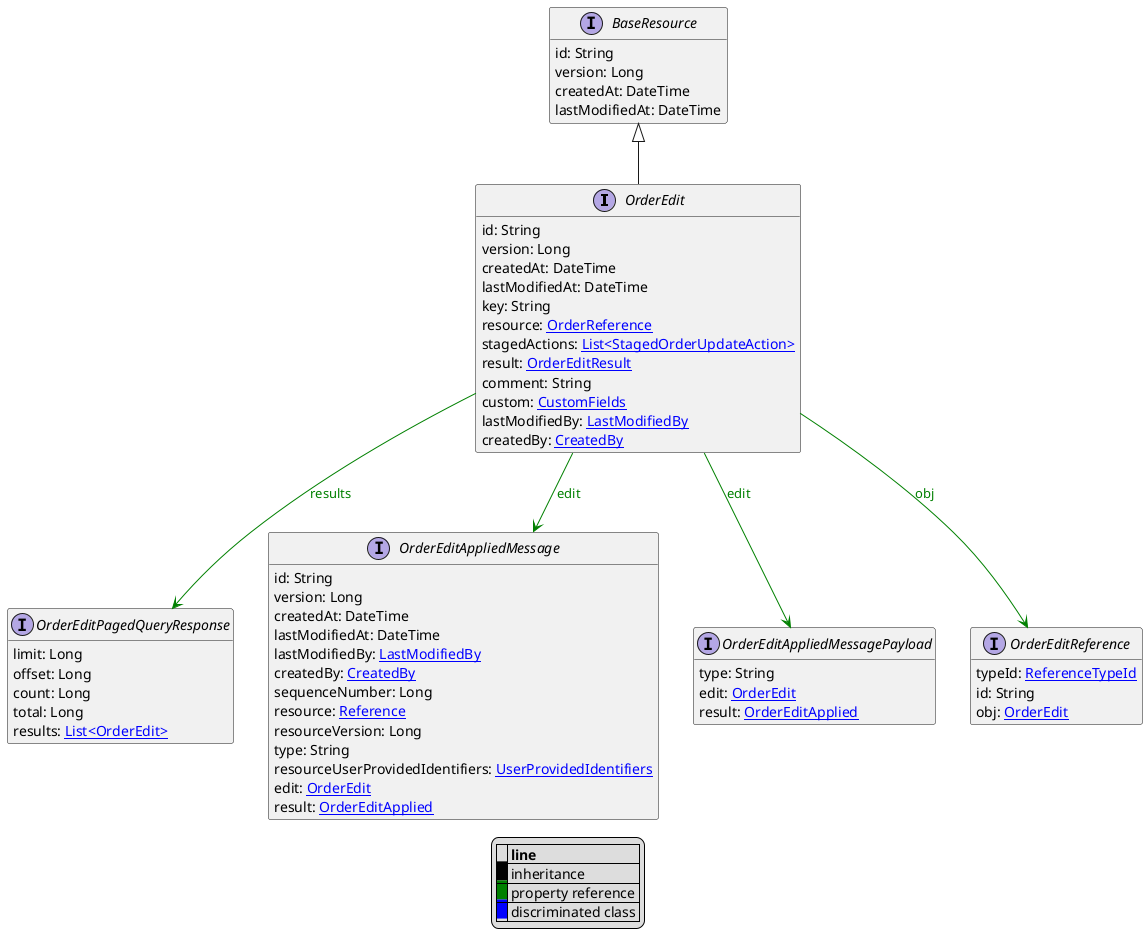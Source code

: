 @startuml

hide empty fields
hide empty methods
legend
|= |= line |
|<back:black>   </back>| inheritance |
|<back:green>   </back>| property reference |
|<back:blue>   </back>| discriminated class |
endlegend
interface OrderEdit [[OrderEdit.svg]] extends BaseResource {
    id: String
    version: Long
    createdAt: DateTime
    lastModifiedAt: DateTime
    key: String
    resource: [[OrderReference.svg OrderReference]]
    stagedActions: [[StagedOrderUpdateAction.svg List<StagedOrderUpdateAction>]]
    result: [[OrderEditResult.svg OrderEditResult]]
    comment: String
    custom: [[CustomFields.svg CustomFields]]
    lastModifiedBy: [[LastModifiedBy.svg LastModifiedBy]]
    createdBy: [[CreatedBy.svg CreatedBy]]
}
interface BaseResource [[BaseResource.svg]]  {
    id: String
    version: Long
    createdAt: DateTime
    lastModifiedAt: DateTime
}


interface OrderEditPagedQueryResponse [[OrderEditPagedQueryResponse.svg]]  {
    limit: Long
    offset: Long
    count: Long
    total: Long
    results: [[OrderEdit.svg List<OrderEdit>]]
}
interface OrderEditAppliedMessage [[OrderEditAppliedMessage.svg]]  {
    id: String
    version: Long
    createdAt: DateTime
    lastModifiedAt: DateTime
    lastModifiedBy: [[LastModifiedBy.svg LastModifiedBy]]
    createdBy: [[CreatedBy.svg CreatedBy]]
    sequenceNumber: Long
    resource: [[Reference.svg Reference]]
    resourceVersion: Long
    type: String
    resourceUserProvidedIdentifiers: [[UserProvidedIdentifiers.svg UserProvidedIdentifiers]]
    edit: [[OrderEdit.svg OrderEdit]]
    result: [[OrderEditApplied.svg OrderEditApplied]]
}
interface OrderEditAppliedMessagePayload [[OrderEditAppliedMessagePayload.svg]]  {
    type: String
    edit: [[OrderEdit.svg OrderEdit]]
    result: [[OrderEditApplied.svg OrderEditApplied]]
}
interface OrderEditReference [[OrderEditReference.svg]]  {
    typeId: [[ReferenceTypeId.svg ReferenceTypeId]]
    id: String
    obj: [[OrderEdit.svg OrderEdit]]
}

OrderEdit --> OrderEditPagedQueryResponse #green;text:green : "results"
OrderEdit --> OrderEditAppliedMessage #green;text:green : "edit"
OrderEdit --> OrderEditAppliedMessagePayload #green;text:green : "edit"
OrderEdit --> OrderEditReference #green;text:green : "obj"
@enduml
